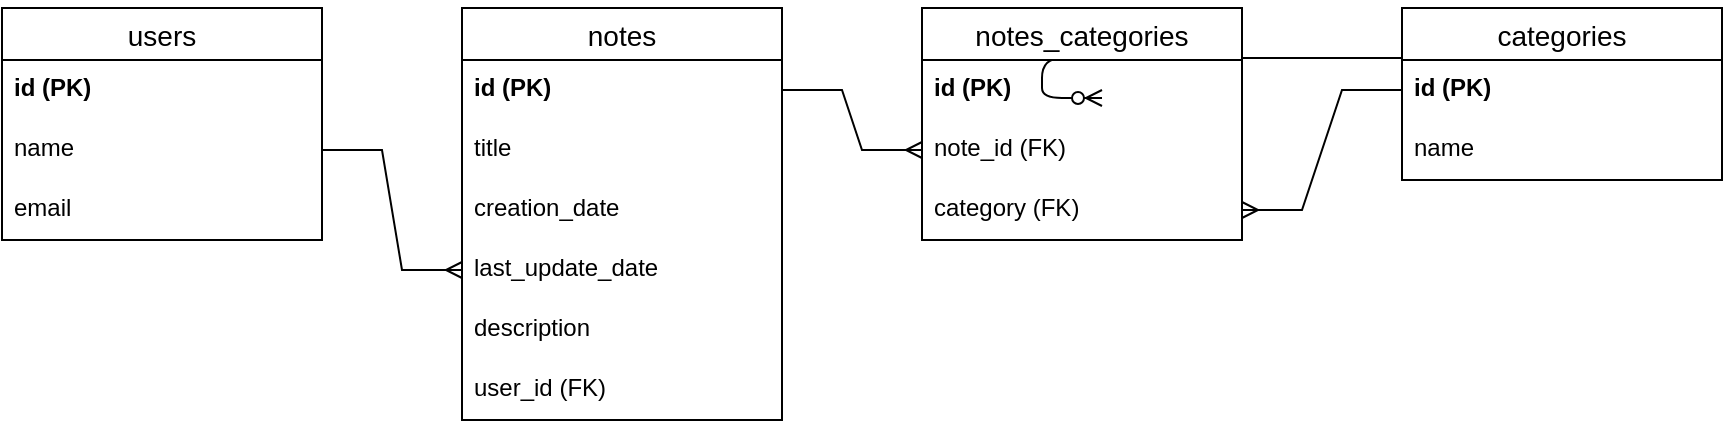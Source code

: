 <mxfile version="17.4.2" type="device"><diagram id="R2lEEEUBdFMjLlhIrx00" name="Page-1"><mxGraphModel dx="1623" dy="871" grid="1" gridSize="10" guides="1" tooltips="1" connect="1" arrows="1" fold="1" page="1" pageScale="1" pageWidth="850" pageHeight="1100" math="0" shadow="0" extFonts="Permanent Marker^https://fonts.googleapis.com/css?family=Permanent+Marker"><root><mxCell id="0"/><mxCell id="1" parent="0"/><mxCell id="C-vyLk0tnHw3VtMMgP7b-12" value="" style="edgeStyle=entityRelationEdgeStyle;endArrow=ERzeroToMany;startArrow=ERone;endFill=1;startFill=0;" parent="1" target="C-vyLk0tnHw3VtMMgP7b-17" edge="1"><mxGeometry width="100" height="100" relative="1" as="geometry"><mxPoint x="700" y="165" as="sourcePoint"/><mxPoint x="460" y="205" as="targetPoint"/></mxGeometry></mxCell><mxCell id="M_tieWS2h3DhYgIc8sJB-1" value="users" style="swimlane;fontStyle=0;childLayout=stackLayout;horizontal=1;startSize=26;horizontalStack=0;resizeParent=1;resizeParentMax=0;resizeLast=0;collapsible=1;marginBottom=0;align=center;fontSize=14;" vertex="1" parent="1"><mxGeometry x="-90" y="160" width="160" height="116" as="geometry"/></mxCell><mxCell id="M_tieWS2h3DhYgIc8sJB-2" value="id (PK)" style="text;strokeColor=none;fillColor=none;spacingLeft=4;spacingRight=4;overflow=hidden;rotatable=0;points=[[0,0.5],[1,0.5]];portConstraint=eastwest;fontSize=12;fontStyle=1" vertex="1" parent="M_tieWS2h3DhYgIc8sJB-1"><mxGeometry y="26" width="160" height="30" as="geometry"/></mxCell><mxCell id="M_tieWS2h3DhYgIc8sJB-3" value="name" style="text;strokeColor=none;fillColor=none;spacingLeft=4;spacingRight=4;overflow=hidden;rotatable=0;points=[[0,0.5],[1,0.5]];portConstraint=eastwest;fontSize=12;" vertex="1" parent="M_tieWS2h3DhYgIc8sJB-1"><mxGeometry y="56" width="160" height="30" as="geometry"/></mxCell><mxCell id="M_tieWS2h3DhYgIc8sJB-5" value="email" style="text;strokeColor=none;fillColor=none;spacingLeft=4;spacingRight=4;overflow=hidden;rotatable=0;points=[[0,0.5],[1,0.5]];portConstraint=eastwest;fontSize=12;" vertex="1" parent="M_tieWS2h3DhYgIc8sJB-1"><mxGeometry y="86" width="160" height="30" as="geometry"/></mxCell><mxCell id="M_tieWS2h3DhYgIc8sJB-6" value="notes" style="swimlane;fontStyle=0;childLayout=stackLayout;horizontal=1;startSize=26;horizontalStack=0;resizeParent=1;resizeParentMax=0;resizeLast=0;collapsible=1;marginBottom=0;align=center;fontSize=14;" vertex="1" parent="1"><mxGeometry x="140" y="160" width="160" height="206" as="geometry"/></mxCell><mxCell id="M_tieWS2h3DhYgIc8sJB-11" value="id (PK)" style="text;strokeColor=none;fillColor=none;spacingLeft=4;spacingRight=4;overflow=hidden;rotatable=0;points=[[0,0.5],[1,0.5]];portConstraint=eastwest;fontSize=12;fontStyle=1" vertex="1" parent="M_tieWS2h3DhYgIc8sJB-6"><mxGeometry y="26" width="160" height="30" as="geometry"/></mxCell><mxCell id="M_tieWS2h3DhYgIc8sJB-7" value="title" style="text;strokeColor=none;fillColor=none;spacingLeft=4;spacingRight=4;overflow=hidden;rotatable=0;points=[[0,0.5],[1,0.5]];portConstraint=eastwest;fontSize=12;" vertex="1" parent="M_tieWS2h3DhYgIc8sJB-6"><mxGeometry y="56" width="160" height="30" as="geometry"/></mxCell><mxCell id="M_tieWS2h3DhYgIc8sJB-8" value="creation_date" style="text;strokeColor=none;fillColor=none;spacingLeft=4;spacingRight=4;overflow=hidden;rotatable=0;points=[[0,0.5],[1,0.5]];portConstraint=eastwest;fontSize=12;" vertex="1" parent="M_tieWS2h3DhYgIc8sJB-6"><mxGeometry y="86" width="160" height="30" as="geometry"/></mxCell><mxCell id="M_tieWS2h3DhYgIc8sJB-9" value="last_update_date" style="text;strokeColor=none;fillColor=none;spacingLeft=4;spacingRight=4;overflow=hidden;rotatable=0;points=[[0,0.5],[1,0.5]];portConstraint=eastwest;fontSize=12;" vertex="1" parent="M_tieWS2h3DhYgIc8sJB-6"><mxGeometry y="116" width="160" height="30" as="geometry"/></mxCell><mxCell id="M_tieWS2h3DhYgIc8sJB-10" value="description" style="text;strokeColor=none;fillColor=none;spacingLeft=4;spacingRight=4;overflow=hidden;rotatable=0;points=[[0,0.5],[1,0.5]];portConstraint=eastwest;fontSize=12;" vertex="1" parent="M_tieWS2h3DhYgIc8sJB-6"><mxGeometry y="146" width="160" height="30" as="geometry"/></mxCell><mxCell id="M_tieWS2h3DhYgIc8sJB-12" value="user_id (FK)" style="text;strokeColor=none;fillColor=none;spacingLeft=4;spacingRight=4;overflow=hidden;rotatable=0;points=[[0,0.5],[1,0.5]];portConstraint=eastwest;fontSize=12;" vertex="1" parent="M_tieWS2h3DhYgIc8sJB-6"><mxGeometry y="176" width="160" height="30" as="geometry"/></mxCell><mxCell id="M_tieWS2h3DhYgIc8sJB-13" value="categories" style="swimlane;fontStyle=0;childLayout=stackLayout;horizontal=1;startSize=26;horizontalStack=0;resizeParent=1;resizeParentMax=0;resizeLast=0;collapsible=1;marginBottom=0;align=center;fontSize=14;" vertex="1" parent="1"><mxGeometry x="610" y="160" width="160" height="86" as="geometry"/></mxCell><mxCell id="M_tieWS2h3DhYgIc8sJB-14" value="id (PK)" style="text;strokeColor=none;fillColor=none;spacingLeft=4;spacingRight=4;overflow=hidden;rotatable=0;points=[[0,0.5],[1,0.5]];portConstraint=eastwest;fontSize=12;fontStyle=1" vertex="1" parent="M_tieWS2h3DhYgIc8sJB-13"><mxGeometry y="26" width="160" height="30" as="geometry"/></mxCell><mxCell id="M_tieWS2h3DhYgIc8sJB-15" value="name" style="text;strokeColor=none;fillColor=none;spacingLeft=4;spacingRight=4;overflow=hidden;rotatable=0;points=[[0,0.5],[1,0.5]];portConstraint=eastwest;fontSize=12;" vertex="1" parent="M_tieWS2h3DhYgIc8sJB-13"><mxGeometry y="56" width="160" height="30" as="geometry"/></mxCell><mxCell id="M_tieWS2h3DhYgIc8sJB-19" value="" style="edgeStyle=entityRelationEdgeStyle;fontSize=12;html=1;endArrow=ERmany;rounded=0;entryX=0;entryY=0.5;entryDx=0;entryDy=0;exitX=1;exitY=0.5;exitDx=0;exitDy=0;" edge="1" parent="1" source="M_tieWS2h3DhYgIc8sJB-3" target="M_tieWS2h3DhYgIc8sJB-9"><mxGeometry width="100" height="100" relative="1" as="geometry"><mxPoint x="20" y="490" as="sourcePoint"/><mxPoint x="120" y="390" as="targetPoint"/></mxGeometry></mxCell><mxCell id="M_tieWS2h3DhYgIc8sJB-20" value="notes_categories" style="swimlane;fontStyle=0;childLayout=stackLayout;horizontal=1;startSize=26;horizontalStack=0;resizeParent=1;resizeParentMax=0;resizeLast=0;collapsible=1;marginBottom=0;align=center;fontSize=14;" vertex="1" parent="1"><mxGeometry x="370" y="160" width="160" height="116" as="geometry"/></mxCell><mxCell id="M_tieWS2h3DhYgIc8sJB-21" value="id (PK)" style="text;strokeColor=none;fillColor=none;spacingLeft=4;spacingRight=4;overflow=hidden;rotatable=0;points=[[0,0.5],[1,0.5]];portConstraint=eastwest;fontSize=12;fontStyle=1" vertex="1" parent="M_tieWS2h3DhYgIc8sJB-20"><mxGeometry y="26" width="160" height="30" as="geometry"/></mxCell><mxCell id="M_tieWS2h3DhYgIc8sJB-22" value="note_id (FK)" style="text;strokeColor=none;fillColor=none;spacingLeft=4;spacingRight=4;overflow=hidden;rotatable=0;points=[[0,0.5],[1,0.5]];portConstraint=eastwest;fontSize=12;" vertex="1" parent="M_tieWS2h3DhYgIc8sJB-20"><mxGeometry y="56" width="160" height="30" as="geometry"/></mxCell><mxCell id="M_tieWS2h3DhYgIc8sJB-23" value="category (FK)" style="text;strokeColor=none;fillColor=none;spacingLeft=4;spacingRight=4;overflow=hidden;rotatable=0;points=[[0,0.5],[1,0.5]];portConstraint=eastwest;fontSize=12;" vertex="1" parent="M_tieWS2h3DhYgIc8sJB-20"><mxGeometry y="86" width="160" height="30" as="geometry"/></mxCell><mxCell id="M_tieWS2h3DhYgIc8sJB-27" value="" style="edgeStyle=entityRelationEdgeStyle;fontSize=12;html=1;endArrow=ERmany;rounded=0;exitX=1;exitY=0.5;exitDx=0;exitDy=0;entryX=0;entryY=0.5;entryDx=0;entryDy=0;" edge="1" parent="1" source="M_tieWS2h3DhYgIc8sJB-11" target="M_tieWS2h3DhYgIc8sJB-22"><mxGeometry width="100" height="100" relative="1" as="geometry"><mxPoint x="280" y="420" as="sourcePoint"/><mxPoint x="380" y="320" as="targetPoint"/></mxGeometry></mxCell><mxCell id="M_tieWS2h3DhYgIc8sJB-28" value="" style="edgeStyle=entityRelationEdgeStyle;fontSize=12;html=1;endArrow=ERmany;rounded=0;exitX=0;exitY=0.5;exitDx=0;exitDy=0;entryX=1;entryY=0.5;entryDx=0;entryDy=0;" edge="1" parent="1" source="M_tieWS2h3DhYgIc8sJB-14" target="M_tieWS2h3DhYgIc8sJB-23"><mxGeometry width="100" height="100" relative="1" as="geometry"><mxPoint x="540" y="276" as="sourcePoint"/><mxPoint x="610" y="306" as="targetPoint"/></mxGeometry></mxCell></root></mxGraphModel></diagram></mxfile>